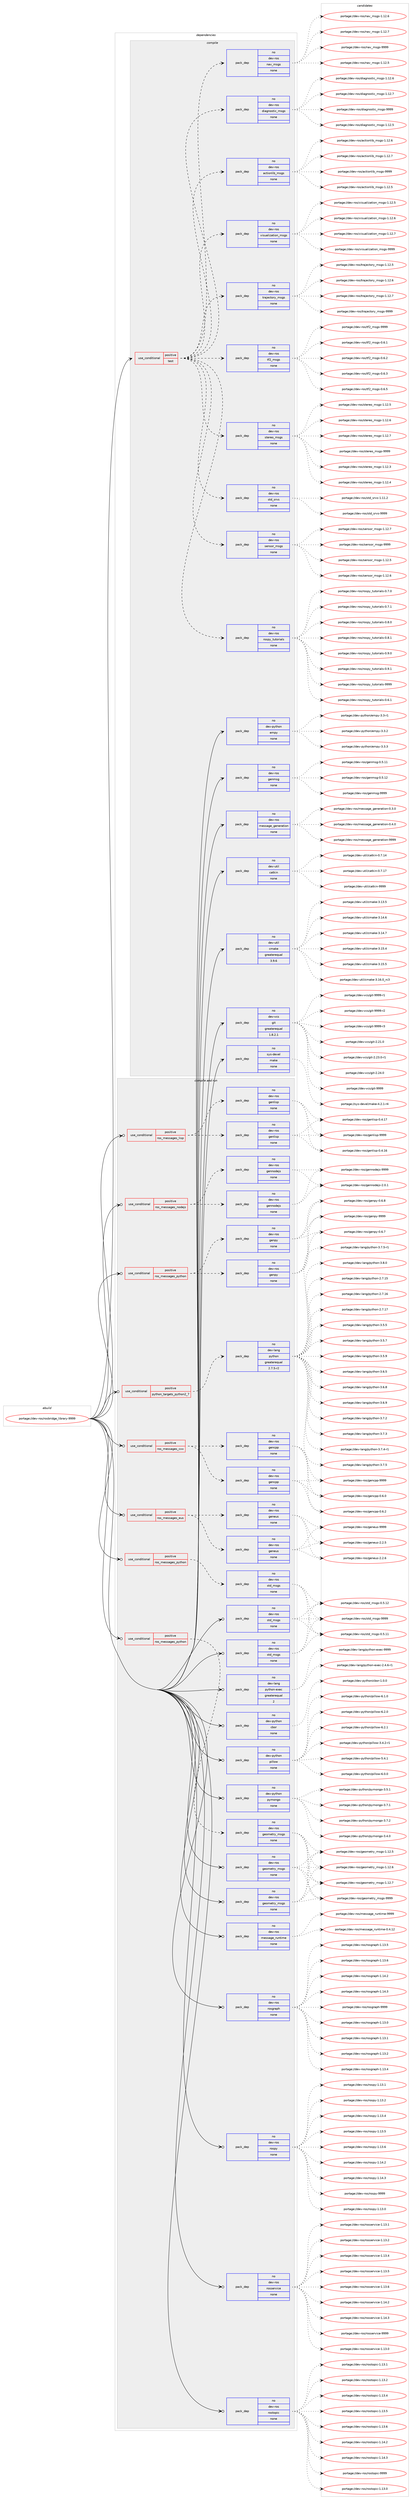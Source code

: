 digraph prolog {

# *************
# Graph options
# *************

newrank=true;
concentrate=true;
compound=true;
graph [rankdir=LR,fontname=Helvetica,fontsize=10,ranksep=1.5];#, ranksep=2.5, nodesep=0.2];
edge  [arrowhead=vee];
node  [fontname=Helvetica,fontsize=10];

# **********
# The ebuild
# **********

subgraph cluster_leftcol {
color=gray;
rank=same;
label=<<i>ebuild</i>>;
id [label="portage://dev-ros/rosbridge_library-9999", color=red, width=4, href="../dev-ros/rosbridge_library-9999.svg"];
}

# ****************
# The dependencies
# ****************

subgraph cluster_midcol {
color=gray;
label=<<i>dependencies</i>>;
subgraph cluster_compile {
fillcolor="#eeeeee";
style=filled;
label=<<i>compile</i>>;
subgraph cond43824 {
dependency195531 [label=<<TABLE BORDER="0" CELLBORDER="1" CELLSPACING="0" CELLPADDING="4"><TR><TD ROWSPAN="3" CELLPADDING="10">use_conditional</TD></TR><TR><TD>positive</TD></TR><TR><TD>test</TD></TR></TABLE>>, shape=none, color=red];
subgraph pack148277 {
dependency195532 [label=<<TABLE BORDER="0" CELLBORDER="1" CELLSPACING="0" CELLPADDING="4" WIDTH="220"><TR><TD ROWSPAN="6" CELLPADDING="30">pack_dep</TD></TR><TR><TD WIDTH="110">no</TD></TR><TR><TD>dev-ros</TD></TR><TR><TD>actionlib_msgs</TD></TR><TR><TD>none</TD></TR><TR><TD></TD></TR></TABLE>>, shape=none, color=blue];
}
dependency195531:e -> dependency195532:w [weight=20,style="dashed",arrowhead="vee"];
subgraph pack148278 {
dependency195533 [label=<<TABLE BORDER="0" CELLBORDER="1" CELLSPACING="0" CELLPADDING="4" WIDTH="220"><TR><TD ROWSPAN="6" CELLPADDING="30">pack_dep</TD></TR><TR><TD WIDTH="110">no</TD></TR><TR><TD>dev-ros</TD></TR><TR><TD>diagnostic_msgs</TD></TR><TR><TD>none</TD></TR><TR><TD></TD></TR></TABLE>>, shape=none, color=blue];
}
dependency195531:e -> dependency195533:w [weight=20,style="dashed",arrowhead="vee"];
subgraph pack148279 {
dependency195534 [label=<<TABLE BORDER="0" CELLBORDER="1" CELLSPACING="0" CELLPADDING="4" WIDTH="220"><TR><TD ROWSPAN="6" CELLPADDING="30">pack_dep</TD></TR><TR><TD WIDTH="110">no</TD></TR><TR><TD>dev-ros</TD></TR><TR><TD>nav_msgs</TD></TR><TR><TD>none</TD></TR><TR><TD></TD></TR></TABLE>>, shape=none, color=blue];
}
dependency195531:e -> dependency195534:w [weight=20,style="dashed",arrowhead="vee"];
subgraph pack148280 {
dependency195535 [label=<<TABLE BORDER="0" CELLBORDER="1" CELLSPACING="0" CELLPADDING="4" WIDTH="220"><TR><TD ROWSPAN="6" CELLPADDING="30">pack_dep</TD></TR><TR><TD WIDTH="110">no</TD></TR><TR><TD>dev-ros</TD></TR><TR><TD>rospy_tutorials</TD></TR><TR><TD>none</TD></TR><TR><TD></TD></TR></TABLE>>, shape=none, color=blue];
}
dependency195531:e -> dependency195535:w [weight=20,style="dashed",arrowhead="vee"];
subgraph pack148281 {
dependency195536 [label=<<TABLE BORDER="0" CELLBORDER="1" CELLSPACING="0" CELLPADDING="4" WIDTH="220"><TR><TD ROWSPAN="6" CELLPADDING="30">pack_dep</TD></TR><TR><TD WIDTH="110">no</TD></TR><TR><TD>dev-ros</TD></TR><TR><TD>sensor_msgs</TD></TR><TR><TD>none</TD></TR><TR><TD></TD></TR></TABLE>>, shape=none, color=blue];
}
dependency195531:e -> dependency195536:w [weight=20,style="dashed",arrowhead="vee"];
subgraph pack148282 {
dependency195537 [label=<<TABLE BORDER="0" CELLBORDER="1" CELLSPACING="0" CELLPADDING="4" WIDTH="220"><TR><TD ROWSPAN="6" CELLPADDING="30">pack_dep</TD></TR><TR><TD WIDTH="110">no</TD></TR><TR><TD>dev-ros</TD></TR><TR><TD>std_srvs</TD></TR><TR><TD>none</TD></TR><TR><TD></TD></TR></TABLE>>, shape=none, color=blue];
}
dependency195531:e -> dependency195537:w [weight=20,style="dashed",arrowhead="vee"];
subgraph pack148283 {
dependency195538 [label=<<TABLE BORDER="0" CELLBORDER="1" CELLSPACING="0" CELLPADDING="4" WIDTH="220"><TR><TD ROWSPAN="6" CELLPADDING="30">pack_dep</TD></TR><TR><TD WIDTH="110">no</TD></TR><TR><TD>dev-ros</TD></TR><TR><TD>stereo_msgs</TD></TR><TR><TD>none</TD></TR><TR><TD></TD></TR></TABLE>>, shape=none, color=blue];
}
dependency195531:e -> dependency195538:w [weight=20,style="dashed",arrowhead="vee"];
subgraph pack148284 {
dependency195539 [label=<<TABLE BORDER="0" CELLBORDER="1" CELLSPACING="0" CELLPADDING="4" WIDTH="220"><TR><TD ROWSPAN="6" CELLPADDING="30">pack_dep</TD></TR><TR><TD WIDTH="110">no</TD></TR><TR><TD>dev-ros</TD></TR><TR><TD>tf2_msgs</TD></TR><TR><TD>none</TD></TR><TR><TD></TD></TR></TABLE>>, shape=none, color=blue];
}
dependency195531:e -> dependency195539:w [weight=20,style="dashed",arrowhead="vee"];
subgraph pack148285 {
dependency195540 [label=<<TABLE BORDER="0" CELLBORDER="1" CELLSPACING="0" CELLPADDING="4" WIDTH="220"><TR><TD ROWSPAN="6" CELLPADDING="30">pack_dep</TD></TR><TR><TD WIDTH="110">no</TD></TR><TR><TD>dev-ros</TD></TR><TR><TD>trajectory_msgs</TD></TR><TR><TD>none</TD></TR><TR><TD></TD></TR></TABLE>>, shape=none, color=blue];
}
dependency195531:e -> dependency195540:w [weight=20,style="dashed",arrowhead="vee"];
subgraph pack148286 {
dependency195541 [label=<<TABLE BORDER="0" CELLBORDER="1" CELLSPACING="0" CELLPADDING="4" WIDTH="220"><TR><TD ROWSPAN="6" CELLPADDING="30">pack_dep</TD></TR><TR><TD WIDTH="110">no</TD></TR><TR><TD>dev-ros</TD></TR><TR><TD>visualization_msgs</TD></TR><TR><TD>none</TD></TR><TR><TD></TD></TR></TABLE>>, shape=none, color=blue];
}
dependency195531:e -> dependency195541:w [weight=20,style="dashed",arrowhead="vee"];
}
id:e -> dependency195531:w [weight=20,style="solid",arrowhead="vee"];
subgraph pack148287 {
dependency195542 [label=<<TABLE BORDER="0" CELLBORDER="1" CELLSPACING="0" CELLPADDING="4" WIDTH="220"><TR><TD ROWSPAN="6" CELLPADDING="30">pack_dep</TD></TR><TR><TD WIDTH="110">no</TD></TR><TR><TD>dev-python</TD></TR><TR><TD>empy</TD></TR><TR><TD>none</TD></TR><TR><TD></TD></TR></TABLE>>, shape=none, color=blue];
}
id:e -> dependency195542:w [weight=20,style="solid",arrowhead="vee"];
subgraph pack148288 {
dependency195543 [label=<<TABLE BORDER="0" CELLBORDER="1" CELLSPACING="0" CELLPADDING="4" WIDTH="220"><TR><TD ROWSPAN="6" CELLPADDING="30">pack_dep</TD></TR><TR><TD WIDTH="110">no</TD></TR><TR><TD>dev-ros</TD></TR><TR><TD>genmsg</TD></TR><TR><TD>none</TD></TR><TR><TD></TD></TR></TABLE>>, shape=none, color=blue];
}
id:e -> dependency195543:w [weight=20,style="solid",arrowhead="vee"];
subgraph pack148289 {
dependency195544 [label=<<TABLE BORDER="0" CELLBORDER="1" CELLSPACING="0" CELLPADDING="4" WIDTH="220"><TR><TD ROWSPAN="6" CELLPADDING="30">pack_dep</TD></TR><TR><TD WIDTH="110">no</TD></TR><TR><TD>dev-ros</TD></TR><TR><TD>message_generation</TD></TR><TR><TD>none</TD></TR><TR><TD></TD></TR></TABLE>>, shape=none, color=blue];
}
id:e -> dependency195544:w [weight=20,style="solid",arrowhead="vee"];
subgraph pack148290 {
dependency195545 [label=<<TABLE BORDER="0" CELLBORDER="1" CELLSPACING="0" CELLPADDING="4" WIDTH="220"><TR><TD ROWSPAN="6" CELLPADDING="30">pack_dep</TD></TR><TR><TD WIDTH="110">no</TD></TR><TR><TD>dev-util</TD></TR><TR><TD>catkin</TD></TR><TR><TD>none</TD></TR><TR><TD></TD></TR></TABLE>>, shape=none, color=blue];
}
id:e -> dependency195545:w [weight=20,style="solid",arrowhead="vee"];
subgraph pack148291 {
dependency195546 [label=<<TABLE BORDER="0" CELLBORDER="1" CELLSPACING="0" CELLPADDING="4" WIDTH="220"><TR><TD ROWSPAN="6" CELLPADDING="30">pack_dep</TD></TR><TR><TD WIDTH="110">no</TD></TR><TR><TD>dev-util</TD></TR><TR><TD>cmake</TD></TR><TR><TD>greaterequal</TD></TR><TR><TD>3.9.6</TD></TR></TABLE>>, shape=none, color=blue];
}
id:e -> dependency195546:w [weight=20,style="solid",arrowhead="vee"];
subgraph pack148292 {
dependency195547 [label=<<TABLE BORDER="0" CELLBORDER="1" CELLSPACING="0" CELLPADDING="4" WIDTH="220"><TR><TD ROWSPAN="6" CELLPADDING="30">pack_dep</TD></TR><TR><TD WIDTH="110">no</TD></TR><TR><TD>dev-vcs</TD></TR><TR><TD>git</TD></TR><TR><TD>greaterequal</TD></TR><TR><TD>1.8.2.1</TD></TR></TABLE>>, shape=none, color=blue];
}
id:e -> dependency195547:w [weight=20,style="solid",arrowhead="vee"];
subgraph pack148293 {
dependency195548 [label=<<TABLE BORDER="0" CELLBORDER="1" CELLSPACING="0" CELLPADDING="4" WIDTH="220"><TR><TD ROWSPAN="6" CELLPADDING="30">pack_dep</TD></TR><TR><TD WIDTH="110">no</TD></TR><TR><TD>sys-devel</TD></TR><TR><TD>make</TD></TR><TR><TD>none</TD></TR><TR><TD></TD></TR></TABLE>>, shape=none, color=blue];
}
id:e -> dependency195548:w [weight=20,style="solid",arrowhead="vee"];
}
subgraph cluster_compileandrun {
fillcolor="#eeeeee";
style=filled;
label=<<i>compile and run</i>>;
subgraph cond43825 {
dependency195549 [label=<<TABLE BORDER="0" CELLBORDER="1" CELLSPACING="0" CELLPADDING="4"><TR><TD ROWSPAN="3" CELLPADDING="10">use_conditional</TD></TR><TR><TD>positive</TD></TR><TR><TD>python_targets_python2_7</TD></TR></TABLE>>, shape=none, color=red];
subgraph pack148294 {
dependency195550 [label=<<TABLE BORDER="0" CELLBORDER="1" CELLSPACING="0" CELLPADDING="4" WIDTH="220"><TR><TD ROWSPAN="6" CELLPADDING="30">pack_dep</TD></TR><TR><TD WIDTH="110">no</TD></TR><TR><TD>dev-lang</TD></TR><TR><TD>python</TD></TR><TR><TD>greaterequal</TD></TR><TR><TD>2.7.5-r2</TD></TR></TABLE>>, shape=none, color=blue];
}
dependency195549:e -> dependency195550:w [weight=20,style="dashed",arrowhead="vee"];
}
id:e -> dependency195549:w [weight=20,style="solid",arrowhead="odotvee"];
subgraph cond43826 {
dependency195551 [label=<<TABLE BORDER="0" CELLBORDER="1" CELLSPACING="0" CELLPADDING="4"><TR><TD ROWSPAN="3" CELLPADDING="10">use_conditional</TD></TR><TR><TD>positive</TD></TR><TR><TD>ros_messages_cxx</TD></TR></TABLE>>, shape=none, color=red];
subgraph pack148295 {
dependency195552 [label=<<TABLE BORDER="0" CELLBORDER="1" CELLSPACING="0" CELLPADDING="4" WIDTH="220"><TR><TD ROWSPAN="6" CELLPADDING="30">pack_dep</TD></TR><TR><TD WIDTH="110">no</TD></TR><TR><TD>dev-ros</TD></TR><TR><TD>gencpp</TD></TR><TR><TD>none</TD></TR><TR><TD></TD></TR></TABLE>>, shape=none, color=blue];
}
dependency195551:e -> dependency195552:w [weight=20,style="dashed",arrowhead="vee"];
subgraph pack148296 {
dependency195553 [label=<<TABLE BORDER="0" CELLBORDER="1" CELLSPACING="0" CELLPADDING="4" WIDTH="220"><TR><TD ROWSPAN="6" CELLPADDING="30">pack_dep</TD></TR><TR><TD WIDTH="110">no</TD></TR><TR><TD>dev-ros</TD></TR><TR><TD>gencpp</TD></TR><TR><TD>none</TD></TR><TR><TD></TD></TR></TABLE>>, shape=none, color=blue];
}
dependency195551:e -> dependency195553:w [weight=20,style="dashed",arrowhead="vee"];
}
id:e -> dependency195551:w [weight=20,style="solid",arrowhead="odotvee"];
subgraph cond43827 {
dependency195554 [label=<<TABLE BORDER="0" CELLBORDER="1" CELLSPACING="0" CELLPADDING="4"><TR><TD ROWSPAN="3" CELLPADDING="10">use_conditional</TD></TR><TR><TD>positive</TD></TR><TR><TD>ros_messages_eus</TD></TR></TABLE>>, shape=none, color=red];
subgraph pack148297 {
dependency195555 [label=<<TABLE BORDER="0" CELLBORDER="1" CELLSPACING="0" CELLPADDING="4" WIDTH="220"><TR><TD ROWSPAN="6" CELLPADDING="30">pack_dep</TD></TR><TR><TD WIDTH="110">no</TD></TR><TR><TD>dev-ros</TD></TR><TR><TD>geneus</TD></TR><TR><TD>none</TD></TR><TR><TD></TD></TR></TABLE>>, shape=none, color=blue];
}
dependency195554:e -> dependency195555:w [weight=20,style="dashed",arrowhead="vee"];
subgraph pack148298 {
dependency195556 [label=<<TABLE BORDER="0" CELLBORDER="1" CELLSPACING="0" CELLPADDING="4" WIDTH="220"><TR><TD ROWSPAN="6" CELLPADDING="30">pack_dep</TD></TR><TR><TD WIDTH="110">no</TD></TR><TR><TD>dev-ros</TD></TR><TR><TD>geneus</TD></TR><TR><TD>none</TD></TR><TR><TD></TD></TR></TABLE>>, shape=none, color=blue];
}
dependency195554:e -> dependency195556:w [weight=20,style="dashed",arrowhead="vee"];
}
id:e -> dependency195554:w [weight=20,style="solid",arrowhead="odotvee"];
subgraph cond43828 {
dependency195557 [label=<<TABLE BORDER="0" CELLBORDER="1" CELLSPACING="0" CELLPADDING="4"><TR><TD ROWSPAN="3" CELLPADDING="10">use_conditional</TD></TR><TR><TD>positive</TD></TR><TR><TD>ros_messages_lisp</TD></TR></TABLE>>, shape=none, color=red];
subgraph pack148299 {
dependency195558 [label=<<TABLE BORDER="0" CELLBORDER="1" CELLSPACING="0" CELLPADDING="4" WIDTH="220"><TR><TD ROWSPAN="6" CELLPADDING="30">pack_dep</TD></TR><TR><TD WIDTH="110">no</TD></TR><TR><TD>dev-ros</TD></TR><TR><TD>genlisp</TD></TR><TR><TD>none</TD></TR><TR><TD></TD></TR></TABLE>>, shape=none, color=blue];
}
dependency195557:e -> dependency195558:w [weight=20,style="dashed",arrowhead="vee"];
subgraph pack148300 {
dependency195559 [label=<<TABLE BORDER="0" CELLBORDER="1" CELLSPACING="0" CELLPADDING="4" WIDTH="220"><TR><TD ROWSPAN="6" CELLPADDING="30">pack_dep</TD></TR><TR><TD WIDTH="110">no</TD></TR><TR><TD>dev-ros</TD></TR><TR><TD>genlisp</TD></TR><TR><TD>none</TD></TR><TR><TD></TD></TR></TABLE>>, shape=none, color=blue];
}
dependency195557:e -> dependency195559:w [weight=20,style="dashed",arrowhead="vee"];
}
id:e -> dependency195557:w [weight=20,style="solid",arrowhead="odotvee"];
subgraph cond43829 {
dependency195560 [label=<<TABLE BORDER="0" CELLBORDER="1" CELLSPACING="0" CELLPADDING="4"><TR><TD ROWSPAN="3" CELLPADDING="10">use_conditional</TD></TR><TR><TD>positive</TD></TR><TR><TD>ros_messages_nodejs</TD></TR></TABLE>>, shape=none, color=red];
subgraph pack148301 {
dependency195561 [label=<<TABLE BORDER="0" CELLBORDER="1" CELLSPACING="0" CELLPADDING="4" WIDTH="220"><TR><TD ROWSPAN="6" CELLPADDING="30">pack_dep</TD></TR><TR><TD WIDTH="110">no</TD></TR><TR><TD>dev-ros</TD></TR><TR><TD>gennodejs</TD></TR><TR><TD>none</TD></TR><TR><TD></TD></TR></TABLE>>, shape=none, color=blue];
}
dependency195560:e -> dependency195561:w [weight=20,style="dashed",arrowhead="vee"];
subgraph pack148302 {
dependency195562 [label=<<TABLE BORDER="0" CELLBORDER="1" CELLSPACING="0" CELLPADDING="4" WIDTH="220"><TR><TD ROWSPAN="6" CELLPADDING="30">pack_dep</TD></TR><TR><TD WIDTH="110">no</TD></TR><TR><TD>dev-ros</TD></TR><TR><TD>gennodejs</TD></TR><TR><TD>none</TD></TR><TR><TD></TD></TR></TABLE>>, shape=none, color=blue];
}
dependency195560:e -> dependency195562:w [weight=20,style="dashed",arrowhead="vee"];
}
id:e -> dependency195560:w [weight=20,style="solid",arrowhead="odotvee"];
subgraph cond43830 {
dependency195563 [label=<<TABLE BORDER="0" CELLBORDER="1" CELLSPACING="0" CELLPADDING="4"><TR><TD ROWSPAN="3" CELLPADDING="10">use_conditional</TD></TR><TR><TD>positive</TD></TR><TR><TD>ros_messages_python</TD></TR></TABLE>>, shape=none, color=red];
subgraph pack148303 {
dependency195564 [label=<<TABLE BORDER="0" CELLBORDER="1" CELLSPACING="0" CELLPADDING="4" WIDTH="220"><TR><TD ROWSPAN="6" CELLPADDING="30">pack_dep</TD></TR><TR><TD WIDTH="110">no</TD></TR><TR><TD>dev-ros</TD></TR><TR><TD>genpy</TD></TR><TR><TD>none</TD></TR><TR><TD></TD></TR></TABLE>>, shape=none, color=blue];
}
dependency195563:e -> dependency195564:w [weight=20,style="dashed",arrowhead="vee"];
subgraph pack148304 {
dependency195565 [label=<<TABLE BORDER="0" CELLBORDER="1" CELLSPACING="0" CELLPADDING="4" WIDTH="220"><TR><TD ROWSPAN="6" CELLPADDING="30">pack_dep</TD></TR><TR><TD WIDTH="110">no</TD></TR><TR><TD>dev-ros</TD></TR><TR><TD>genpy</TD></TR><TR><TD>none</TD></TR><TR><TD></TD></TR></TABLE>>, shape=none, color=blue];
}
dependency195563:e -> dependency195565:w [weight=20,style="dashed",arrowhead="vee"];
}
id:e -> dependency195563:w [weight=20,style="solid",arrowhead="odotvee"];
subgraph cond43831 {
dependency195566 [label=<<TABLE BORDER="0" CELLBORDER="1" CELLSPACING="0" CELLPADDING="4"><TR><TD ROWSPAN="3" CELLPADDING="10">use_conditional</TD></TR><TR><TD>positive</TD></TR><TR><TD>ros_messages_python</TD></TR></TABLE>>, shape=none, color=red];
subgraph pack148305 {
dependency195567 [label=<<TABLE BORDER="0" CELLBORDER="1" CELLSPACING="0" CELLPADDING="4" WIDTH="220"><TR><TD ROWSPAN="6" CELLPADDING="30">pack_dep</TD></TR><TR><TD WIDTH="110">no</TD></TR><TR><TD>dev-ros</TD></TR><TR><TD>geometry_msgs</TD></TR><TR><TD>none</TD></TR><TR><TD></TD></TR></TABLE>>, shape=none, color=blue];
}
dependency195566:e -> dependency195567:w [weight=20,style="dashed",arrowhead="vee"];
}
id:e -> dependency195566:w [weight=20,style="solid",arrowhead="odotvee"];
subgraph cond43832 {
dependency195568 [label=<<TABLE BORDER="0" CELLBORDER="1" CELLSPACING="0" CELLPADDING="4"><TR><TD ROWSPAN="3" CELLPADDING="10">use_conditional</TD></TR><TR><TD>positive</TD></TR><TR><TD>ros_messages_python</TD></TR></TABLE>>, shape=none, color=red];
subgraph pack148306 {
dependency195569 [label=<<TABLE BORDER="0" CELLBORDER="1" CELLSPACING="0" CELLPADDING="4" WIDTH="220"><TR><TD ROWSPAN="6" CELLPADDING="30">pack_dep</TD></TR><TR><TD WIDTH="110">no</TD></TR><TR><TD>dev-ros</TD></TR><TR><TD>std_msgs</TD></TR><TR><TD>none</TD></TR><TR><TD></TD></TR></TABLE>>, shape=none, color=blue];
}
dependency195568:e -> dependency195569:w [weight=20,style="dashed",arrowhead="vee"];
}
id:e -> dependency195568:w [weight=20,style="solid",arrowhead="odotvee"];
subgraph pack148307 {
dependency195570 [label=<<TABLE BORDER="0" CELLBORDER="1" CELLSPACING="0" CELLPADDING="4" WIDTH="220"><TR><TD ROWSPAN="6" CELLPADDING="30">pack_dep</TD></TR><TR><TD WIDTH="110">no</TD></TR><TR><TD>dev-lang</TD></TR><TR><TD>python-exec</TD></TR><TR><TD>greaterequal</TD></TR><TR><TD>2</TD></TR></TABLE>>, shape=none, color=blue];
}
id:e -> dependency195570:w [weight=20,style="solid",arrowhead="odotvee"];
subgraph pack148308 {
dependency195571 [label=<<TABLE BORDER="0" CELLBORDER="1" CELLSPACING="0" CELLPADDING="4" WIDTH="220"><TR><TD ROWSPAN="6" CELLPADDING="30">pack_dep</TD></TR><TR><TD WIDTH="110">no</TD></TR><TR><TD>dev-python</TD></TR><TR><TD>cbor</TD></TR><TR><TD>none</TD></TR><TR><TD></TD></TR></TABLE>>, shape=none, color=blue];
}
id:e -> dependency195571:w [weight=20,style="solid",arrowhead="odotvee"];
subgraph pack148309 {
dependency195572 [label=<<TABLE BORDER="0" CELLBORDER="1" CELLSPACING="0" CELLPADDING="4" WIDTH="220"><TR><TD ROWSPAN="6" CELLPADDING="30">pack_dep</TD></TR><TR><TD WIDTH="110">no</TD></TR><TR><TD>dev-python</TD></TR><TR><TD>pillow</TD></TR><TR><TD>none</TD></TR><TR><TD></TD></TR></TABLE>>, shape=none, color=blue];
}
id:e -> dependency195572:w [weight=20,style="solid",arrowhead="odotvee"];
subgraph pack148310 {
dependency195573 [label=<<TABLE BORDER="0" CELLBORDER="1" CELLSPACING="0" CELLPADDING="4" WIDTH="220"><TR><TD ROWSPAN="6" CELLPADDING="30">pack_dep</TD></TR><TR><TD WIDTH="110">no</TD></TR><TR><TD>dev-python</TD></TR><TR><TD>pymongo</TD></TR><TR><TD>none</TD></TR><TR><TD></TD></TR></TABLE>>, shape=none, color=blue];
}
id:e -> dependency195573:w [weight=20,style="solid",arrowhead="odotvee"];
subgraph pack148311 {
dependency195574 [label=<<TABLE BORDER="0" CELLBORDER="1" CELLSPACING="0" CELLPADDING="4" WIDTH="220"><TR><TD ROWSPAN="6" CELLPADDING="30">pack_dep</TD></TR><TR><TD WIDTH="110">no</TD></TR><TR><TD>dev-ros</TD></TR><TR><TD>geometry_msgs</TD></TR><TR><TD>none</TD></TR><TR><TD></TD></TR></TABLE>>, shape=none, color=blue];
}
id:e -> dependency195574:w [weight=20,style="solid",arrowhead="odotvee"];
subgraph pack148312 {
dependency195575 [label=<<TABLE BORDER="0" CELLBORDER="1" CELLSPACING="0" CELLPADDING="4" WIDTH="220"><TR><TD ROWSPAN="6" CELLPADDING="30">pack_dep</TD></TR><TR><TD WIDTH="110">no</TD></TR><TR><TD>dev-ros</TD></TR><TR><TD>geometry_msgs</TD></TR><TR><TD>none</TD></TR><TR><TD></TD></TR></TABLE>>, shape=none, color=blue];
}
id:e -> dependency195575:w [weight=20,style="solid",arrowhead="odotvee"];
subgraph pack148313 {
dependency195576 [label=<<TABLE BORDER="0" CELLBORDER="1" CELLSPACING="0" CELLPADDING="4" WIDTH="220"><TR><TD ROWSPAN="6" CELLPADDING="30">pack_dep</TD></TR><TR><TD WIDTH="110">no</TD></TR><TR><TD>dev-ros</TD></TR><TR><TD>message_runtime</TD></TR><TR><TD>none</TD></TR><TR><TD></TD></TR></TABLE>>, shape=none, color=blue];
}
id:e -> dependency195576:w [weight=20,style="solid",arrowhead="odotvee"];
subgraph pack148314 {
dependency195577 [label=<<TABLE BORDER="0" CELLBORDER="1" CELLSPACING="0" CELLPADDING="4" WIDTH="220"><TR><TD ROWSPAN="6" CELLPADDING="30">pack_dep</TD></TR><TR><TD WIDTH="110">no</TD></TR><TR><TD>dev-ros</TD></TR><TR><TD>rosgraph</TD></TR><TR><TD>none</TD></TR><TR><TD></TD></TR></TABLE>>, shape=none, color=blue];
}
id:e -> dependency195577:w [weight=20,style="solid",arrowhead="odotvee"];
subgraph pack148315 {
dependency195578 [label=<<TABLE BORDER="0" CELLBORDER="1" CELLSPACING="0" CELLPADDING="4" WIDTH="220"><TR><TD ROWSPAN="6" CELLPADDING="30">pack_dep</TD></TR><TR><TD WIDTH="110">no</TD></TR><TR><TD>dev-ros</TD></TR><TR><TD>rospy</TD></TR><TR><TD>none</TD></TR><TR><TD></TD></TR></TABLE>>, shape=none, color=blue];
}
id:e -> dependency195578:w [weight=20,style="solid",arrowhead="odotvee"];
subgraph pack148316 {
dependency195579 [label=<<TABLE BORDER="0" CELLBORDER="1" CELLSPACING="0" CELLPADDING="4" WIDTH="220"><TR><TD ROWSPAN="6" CELLPADDING="30">pack_dep</TD></TR><TR><TD WIDTH="110">no</TD></TR><TR><TD>dev-ros</TD></TR><TR><TD>rosservice</TD></TR><TR><TD>none</TD></TR><TR><TD></TD></TR></TABLE>>, shape=none, color=blue];
}
id:e -> dependency195579:w [weight=20,style="solid",arrowhead="odotvee"];
subgraph pack148317 {
dependency195580 [label=<<TABLE BORDER="0" CELLBORDER="1" CELLSPACING="0" CELLPADDING="4" WIDTH="220"><TR><TD ROWSPAN="6" CELLPADDING="30">pack_dep</TD></TR><TR><TD WIDTH="110">no</TD></TR><TR><TD>dev-ros</TD></TR><TR><TD>rostopic</TD></TR><TR><TD>none</TD></TR><TR><TD></TD></TR></TABLE>>, shape=none, color=blue];
}
id:e -> dependency195580:w [weight=20,style="solid",arrowhead="odotvee"];
subgraph pack148318 {
dependency195581 [label=<<TABLE BORDER="0" CELLBORDER="1" CELLSPACING="0" CELLPADDING="4" WIDTH="220"><TR><TD ROWSPAN="6" CELLPADDING="30">pack_dep</TD></TR><TR><TD WIDTH="110">no</TD></TR><TR><TD>dev-ros</TD></TR><TR><TD>std_msgs</TD></TR><TR><TD>none</TD></TR><TR><TD></TD></TR></TABLE>>, shape=none, color=blue];
}
id:e -> dependency195581:w [weight=20,style="solid",arrowhead="odotvee"];
subgraph pack148319 {
dependency195582 [label=<<TABLE BORDER="0" CELLBORDER="1" CELLSPACING="0" CELLPADDING="4" WIDTH="220"><TR><TD ROWSPAN="6" CELLPADDING="30">pack_dep</TD></TR><TR><TD WIDTH="110">no</TD></TR><TR><TD>dev-ros</TD></TR><TR><TD>std_msgs</TD></TR><TR><TD>none</TD></TR><TR><TD></TD></TR></TABLE>>, shape=none, color=blue];
}
id:e -> dependency195582:w [weight=20,style="solid",arrowhead="odotvee"];
}
subgraph cluster_run {
fillcolor="#eeeeee";
style=filled;
label=<<i>run</i>>;
}
}

# **************
# The candidates
# **************

subgraph cluster_choices {
rank=same;
color=gray;
label=<<i>candidates</i>>;

subgraph choice148277 {
color=black;
nodesep=1;
choiceportage10010111845114111115479799116105111110108105989510911510311545494649504653 [label="portage://dev-ros/actionlib_msgs-1.12.5", color=red, width=4,href="../dev-ros/actionlib_msgs-1.12.5.svg"];
choiceportage10010111845114111115479799116105111110108105989510911510311545494649504654 [label="portage://dev-ros/actionlib_msgs-1.12.6", color=red, width=4,href="../dev-ros/actionlib_msgs-1.12.6.svg"];
choiceportage10010111845114111115479799116105111110108105989510911510311545494649504655 [label="portage://dev-ros/actionlib_msgs-1.12.7", color=red, width=4,href="../dev-ros/actionlib_msgs-1.12.7.svg"];
choiceportage1001011184511411111547979911610511111010810598951091151031154557575757 [label="portage://dev-ros/actionlib_msgs-9999", color=red, width=4,href="../dev-ros/actionlib_msgs-9999.svg"];
dependency195532:e -> choiceportage10010111845114111115479799116105111110108105989510911510311545494649504653:w [style=dotted,weight="100"];
dependency195532:e -> choiceportage10010111845114111115479799116105111110108105989510911510311545494649504654:w [style=dotted,weight="100"];
dependency195532:e -> choiceportage10010111845114111115479799116105111110108105989510911510311545494649504655:w [style=dotted,weight="100"];
dependency195532:e -> choiceportage1001011184511411111547979911610511111010810598951091151031154557575757:w [style=dotted,weight="100"];
}
subgraph choice148278 {
color=black;
nodesep=1;
choiceportage100101118451141111154710010597103110111115116105999510911510311545494649504653 [label="portage://dev-ros/diagnostic_msgs-1.12.5", color=red, width=4,href="../dev-ros/diagnostic_msgs-1.12.5.svg"];
choiceportage100101118451141111154710010597103110111115116105999510911510311545494649504654 [label="portage://dev-ros/diagnostic_msgs-1.12.6", color=red, width=4,href="../dev-ros/diagnostic_msgs-1.12.6.svg"];
choiceportage100101118451141111154710010597103110111115116105999510911510311545494649504655 [label="portage://dev-ros/diagnostic_msgs-1.12.7", color=red, width=4,href="../dev-ros/diagnostic_msgs-1.12.7.svg"];
choiceportage10010111845114111115471001059710311011111511610599951091151031154557575757 [label="portage://dev-ros/diagnostic_msgs-9999", color=red, width=4,href="../dev-ros/diagnostic_msgs-9999.svg"];
dependency195533:e -> choiceportage100101118451141111154710010597103110111115116105999510911510311545494649504653:w [style=dotted,weight="100"];
dependency195533:e -> choiceportage100101118451141111154710010597103110111115116105999510911510311545494649504654:w [style=dotted,weight="100"];
dependency195533:e -> choiceportage100101118451141111154710010597103110111115116105999510911510311545494649504655:w [style=dotted,weight="100"];
dependency195533:e -> choiceportage10010111845114111115471001059710311011111511610599951091151031154557575757:w [style=dotted,weight="100"];
}
subgraph choice148279 {
color=black;
nodesep=1;
choiceportage1001011184511411111547110971189510911510311545494649504653 [label="portage://dev-ros/nav_msgs-1.12.5", color=red, width=4,href="../dev-ros/nav_msgs-1.12.5.svg"];
choiceportage1001011184511411111547110971189510911510311545494649504654 [label="portage://dev-ros/nav_msgs-1.12.6", color=red, width=4,href="../dev-ros/nav_msgs-1.12.6.svg"];
choiceportage1001011184511411111547110971189510911510311545494649504655 [label="portage://dev-ros/nav_msgs-1.12.7", color=red, width=4,href="../dev-ros/nav_msgs-1.12.7.svg"];
choiceportage100101118451141111154711097118951091151031154557575757 [label="portage://dev-ros/nav_msgs-9999", color=red, width=4,href="../dev-ros/nav_msgs-9999.svg"];
dependency195534:e -> choiceportage1001011184511411111547110971189510911510311545494649504653:w [style=dotted,weight="100"];
dependency195534:e -> choiceportage1001011184511411111547110971189510911510311545494649504654:w [style=dotted,weight="100"];
dependency195534:e -> choiceportage1001011184511411111547110971189510911510311545494649504655:w [style=dotted,weight="100"];
dependency195534:e -> choiceportage100101118451141111154711097118951091151031154557575757:w [style=dotted,weight="100"];
}
subgraph choice148280 {
color=black;
nodesep=1;
choiceportage10010111845114111115471141111151121219511611711611111410597108115454846544649 [label="portage://dev-ros/rospy_tutorials-0.6.1", color=red, width=4,href="../dev-ros/rospy_tutorials-0.6.1.svg"];
choiceportage10010111845114111115471141111151121219511611711611111410597108115454846554648 [label="portage://dev-ros/rospy_tutorials-0.7.0", color=red, width=4,href="../dev-ros/rospy_tutorials-0.7.0.svg"];
choiceportage10010111845114111115471141111151121219511611711611111410597108115454846554649 [label="portage://dev-ros/rospy_tutorials-0.7.1", color=red, width=4,href="../dev-ros/rospy_tutorials-0.7.1.svg"];
choiceportage10010111845114111115471141111151121219511611711611111410597108115454846564648 [label="portage://dev-ros/rospy_tutorials-0.8.0", color=red, width=4,href="../dev-ros/rospy_tutorials-0.8.0.svg"];
choiceportage10010111845114111115471141111151121219511611711611111410597108115454846564649 [label="portage://dev-ros/rospy_tutorials-0.8.1", color=red, width=4,href="../dev-ros/rospy_tutorials-0.8.1.svg"];
choiceportage10010111845114111115471141111151121219511611711611111410597108115454846574648 [label="portage://dev-ros/rospy_tutorials-0.9.0", color=red, width=4,href="../dev-ros/rospy_tutorials-0.9.0.svg"];
choiceportage10010111845114111115471141111151121219511611711611111410597108115454846574649 [label="portage://dev-ros/rospy_tutorials-0.9.1", color=red, width=4,href="../dev-ros/rospy_tutorials-0.9.1.svg"];
choiceportage100101118451141111154711411111511212195116117116111114105971081154557575757 [label="portage://dev-ros/rospy_tutorials-9999", color=red, width=4,href="../dev-ros/rospy_tutorials-9999.svg"];
dependency195535:e -> choiceportage10010111845114111115471141111151121219511611711611111410597108115454846544649:w [style=dotted,weight="100"];
dependency195535:e -> choiceportage10010111845114111115471141111151121219511611711611111410597108115454846554648:w [style=dotted,weight="100"];
dependency195535:e -> choiceportage10010111845114111115471141111151121219511611711611111410597108115454846554649:w [style=dotted,weight="100"];
dependency195535:e -> choiceportage10010111845114111115471141111151121219511611711611111410597108115454846564648:w [style=dotted,weight="100"];
dependency195535:e -> choiceportage10010111845114111115471141111151121219511611711611111410597108115454846564649:w [style=dotted,weight="100"];
dependency195535:e -> choiceportage10010111845114111115471141111151121219511611711611111410597108115454846574648:w [style=dotted,weight="100"];
dependency195535:e -> choiceportage10010111845114111115471141111151121219511611711611111410597108115454846574649:w [style=dotted,weight="100"];
dependency195535:e -> choiceportage100101118451141111154711411111511212195116117116111114105971081154557575757:w [style=dotted,weight="100"];
}
subgraph choice148281 {
color=black;
nodesep=1;
choiceportage10010111845114111115471151011101151111149510911510311545494649504653 [label="portage://dev-ros/sensor_msgs-1.12.5", color=red, width=4,href="../dev-ros/sensor_msgs-1.12.5.svg"];
choiceportage10010111845114111115471151011101151111149510911510311545494649504654 [label="portage://dev-ros/sensor_msgs-1.12.6", color=red, width=4,href="../dev-ros/sensor_msgs-1.12.6.svg"];
choiceportage10010111845114111115471151011101151111149510911510311545494649504655 [label="portage://dev-ros/sensor_msgs-1.12.7", color=red, width=4,href="../dev-ros/sensor_msgs-1.12.7.svg"];
choiceportage1001011184511411111547115101110115111114951091151031154557575757 [label="portage://dev-ros/sensor_msgs-9999", color=red, width=4,href="../dev-ros/sensor_msgs-9999.svg"];
dependency195536:e -> choiceportage10010111845114111115471151011101151111149510911510311545494649504653:w [style=dotted,weight="100"];
dependency195536:e -> choiceportage10010111845114111115471151011101151111149510911510311545494649504654:w [style=dotted,weight="100"];
dependency195536:e -> choiceportage10010111845114111115471151011101151111149510911510311545494649504655:w [style=dotted,weight="100"];
dependency195536:e -> choiceportage1001011184511411111547115101110115111114951091151031154557575757:w [style=dotted,weight="100"];
}
subgraph choice148282 {
color=black;
nodesep=1;
choiceportage10010111845114111115471151161009511511411811545494649494650 [label="portage://dev-ros/std_srvs-1.11.2", color=red, width=4,href="../dev-ros/std_srvs-1.11.2.svg"];
choiceportage1001011184511411111547115116100951151141181154557575757 [label="portage://dev-ros/std_srvs-9999", color=red, width=4,href="../dev-ros/std_srvs-9999.svg"];
dependency195537:e -> choiceportage10010111845114111115471151161009511511411811545494649494650:w [style=dotted,weight="100"];
dependency195537:e -> choiceportage1001011184511411111547115116100951151141181154557575757:w [style=dotted,weight="100"];
}
subgraph choice148283 {
color=black;
nodesep=1;
choiceportage10010111845114111115471151161011141011119510911510311545494649504651 [label="portage://dev-ros/stereo_msgs-1.12.3", color=red, width=4,href="../dev-ros/stereo_msgs-1.12.3.svg"];
choiceportage10010111845114111115471151161011141011119510911510311545494649504652 [label="portage://dev-ros/stereo_msgs-1.12.4", color=red, width=4,href="../dev-ros/stereo_msgs-1.12.4.svg"];
choiceportage10010111845114111115471151161011141011119510911510311545494649504653 [label="portage://dev-ros/stereo_msgs-1.12.5", color=red, width=4,href="../dev-ros/stereo_msgs-1.12.5.svg"];
choiceportage10010111845114111115471151161011141011119510911510311545494649504654 [label="portage://dev-ros/stereo_msgs-1.12.6", color=red, width=4,href="../dev-ros/stereo_msgs-1.12.6.svg"];
choiceportage10010111845114111115471151161011141011119510911510311545494649504655 [label="portage://dev-ros/stereo_msgs-1.12.7", color=red, width=4,href="../dev-ros/stereo_msgs-1.12.7.svg"];
choiceportage1001011184511411111547115116101114101111951091151031154557575757 [label="portage://dev-ros/stereo_msgs-9999", color=red, width=4,href="../dev-ros/stereo_msgs-9999.svg"];
dependency195538:e -> choiceportage10010111845114111115471151161011141011119510911510311545494649504651:w [style=dotted,weight="100"];
dependency195538:e -> choiceportage10010111845114111115471151161011141011119510911510311545494649504652:w [style=dotted,weight="100"];
dependency195538:e -> choiceportage10010111845114111115471151161011141011119510911510311545494649504653:w [style=dotted,weight="100"];
dependency195538:e -> choiceportage10010111845114111115471151161011141011119510911510311545494649504654:w [style=dotted,weight="100"];
dependency195538:e -> choiceportage10010111845114111115471151161011141011119510911510311545494649504655:w [style=dotted,weight="100"];
dependency195538:e -> choiceportage1001011184511411111547115116101114101111951091151031154557575757:w [style=dotted,weight="100"];
}
subgraph choice148284 {
color=black;
nodesep=1;
choiceportage10010111845114111115471161025095109115103115454846544649 [label="portage://dev-ros/tf2_msgs-0.6.1", color=red, width=4,href="../dev-ros/tf2_msgs-0.6.1.svg"];
choiceportage10010111845114111115471161025095109115103115454846544650 [label="portage://dev-ros/tf2_msgs-0.6.2", color=red, width=4,href="../dev-ros/tf2_msgs-0.6.2.svg"];
choiceportage10010111845114111115471161025095109115103115454846544651 [label="portage://dev-ros/tf2_msgs-0.6.3", color=red, width=4,href="../dev-ros/tf2_msgs-0.6.3.svg"];
choiceportage10010111845114111115471161025095109115103115454846544653 [label="portage://dev-ros/tf2_msgs-0.6.5", color=red, width=4,href="../dev-ros/tf2_msgs-0.6.5.svg"];
choiceportage100101118451141111154711610250951091151031154557575757 [label="portage://dev-ros/tf2_msgs-9999", color=red, width=4,href="../dev-ros/tf2_msgs-9999.svg"];
dependency195539:e -> choiceportage10010111845114111115471161025095109115103115454846544649:w [style=dotted,weight="100"];
dependency195539:e -> choiceportage10010111845114111115471161025095109115103115454846544650:w [style=dotted,weight="100"];
dependency195539:e -> choiceportage10010111845114111115471161025095109115103115454846544651:w [style=dotted,weight="100"];
dependency195539:e -> choiceportage10010111845114111115471161025095109115103115454846544653:w [style=dotted,weight="100"];
dependency195539:e -> choiceportage100101118451141111154711610250951091151031154557575757:w [style=dotted,weight="100"];
}
subgraph choice148285 {
color=black;
nodesep=1;
choiceportage100101118451141111154711611497106101991161111141219510911510311545494649504653 [label="portage://dev-ros/trajectory_msgs-1.12.5", color=red, width=4,href="../dev-ros/trajectory_msgs-1.12.5.svg"];
choiceportage100101118451141111154711611497106101991161111141219510911510311545494649504654 [label="portage://dev-ros/trajectory_msgs-1.12.6", color=red, width=4,href="../dev-ros/trajectory_msgs-1.12.6.svg"];
choiceportage100101118451141111154711611497106101991161111141219510911510311545494649504655 [label="portage://dev-ros/trajectory_msgs-1.12.7", color=red, width=4,href="../dev-ros/trajectory_msgs-1.12.7.svg"];
choiceportage10010111845114111115471161149710610199116111114121951091151031154557575757 [label="portage://dev-ros/trajectory_msgs-9999", color=red, width=4,href="../dev-ros/trajectory_msgs-9999.svg"];
dependency195540:e -> choiceportage100101118451141111154711611497106101991161111141219510911510311545494649504653:w [style=dotted,weight="100"];
dependency195540:e -> choiceportage100101118451141111154711611497106101991161111141219510911510311545494649504654:w [style=dotted,weight="100"];
dependency195540:e -> choiceportage100101118451141111154711611497106101991161111141219510911510311545494649504655:w [style=dotted,weight="100"];
dependency195540:e -> choiceportage10010111845114111115471161149710610199116111114121951091151031154557575757:w [style=dotted,weight="100"];
}
subgraph choice148286 {
color=black;
nodesep=1;
choiceportage100101118451141111154711810511511797108105122971161051111109510911510311545494649504653 [label="portage://dev-ros/visualization_msgs-1.12.5", color=red, width=4,href="../dev-ros/visualization_msgs-1.12.5.svg"];
choiceportage100101118451141111154711810511511797108105122971161051111109510911510311545494649504654 [label="portage://dev-ros/visualization_msgs-1.12.6", color=red, width=4,href="../dev-ros/visualization_msgs-1.12.6.svg"];
choiceportage100101118451141111154711810511511797108105122971161051111109510911510311545494649504655 [label="portage://dev-ros/visualization_msgs-1.12.7", color=red, width=4,href="../dev-ros/visualization_msgs-1.12.7.svg"];
choiceportage10010111845114111115471181051151179710810512297116105111110951091151031154557575757 [label="portage://dev-ros/visualization_msgs-9999", color=red, width=4,href="../dev-ros/visualization_msgs-9999.svg"];
dependency195541:e -> choiceportage100101118451141111154711810511511797108105122971161051111109510911510311545494649504653:w [style=dotted,weight="100"];
dependency195541:e -> choiceportage100101118451141111154711810511511797108105122971161051111109510911510311545494649504654:w [style=dotted,weight="100"];
dependency195541:e -> choiceportage100101118451141111154711810511511797108105122971161051111109510911510311545494649504655:w [style=dotted,weight="100"];
dependency195541:e -> choiceportage10010111845114111115471181051151179710810512297116105111110951091151031154557575757:w [style=dotted,weight="100"];
}
subgraph choice148287 {
color=black;
nodesep=1;
choiceportage1001011184511212111610411111047101109112121455146514511449 [label="portage://dev-python/empy-3.3-r1", color=red, width=4,href="../dev-python/empy-3.3-r1.svg"];
choiceportage1001011184511212111610411111047101109112121455146514650 [label="portage://dev-python/empy-3.3.2", color=red, width=4,href="../dev-python/empy-3.3.2.svg"];
choiceportage1001011184511212111610411111047101109112121455146514651 [label="portage://dev-python/empy-3.3.3", color=red, width=4,href="../dev-python/empy-3.3.3.svg"];
dependency195542:e -> choiceportage1001011184511212111610411111047101109112121455146514511449:w [style=dotted,weight="100"];
dependency195542:e -> choiceportage1001011184511212111610411111047101109112121455146514650:w [style=dotted,weight="100"];
dependency195542:e -> choiceportage1001011184511212111610411111047101109112121455146514651:w [style=dotted,weight="100"];
}
subgraph choice148288 {
color=black;
nodesep=1;
choiceportage100101118451141111154710310111010911510345484653464949 [label="portage://dev-ros/genmsg-0.5.11", color=red, width=4,href="../dev-ros/genmsg-0.5.11.svg"];
choiceportage100101118451141111154710310111010911510345484653464950 [label="portage://dev-ros/genmsg-0.5.12", color=red, width=4,href="../dev-ros/genmsg-0.5.12.svg"];
choiceportage10010111845114111115471031011101091151034557575757 [label="portage://dev-ros/genmsg-9999", color=red, width=4,href="../dev-ros/genmsg-9999.svg"];
dependency195543:e -> choiceportage100101118451141111154710310111010911510345484653464949:w [style=dotted,weight="100"];
dependency195543:e -> choiceportage100101118451141111154710310111010911510345484653464950:w [style=dotted,weight="100"];
dependency195543:e -> choiceportage10010111845114111115471031011101091151034557575757:w [style=dotted,weight="100"];
}
subgraph choice148289 {
color=black;
nodesep=1;
choiceportage1001011184511411111547109101115115971031019510310111010111497116105111110454846514648 [label="portage://dev-ros/message_generation-0.3.0", color=red, width=4,href="../dev-ros/message_generation-0.3.0.svg"];
choiceportage1001011184511411111547109101115115971031019510310111010111497116105111110454846524648 [label="portage://dev-ros/message_generation-0.4.0", color=red, width=4,href="../dev-ros/message_generation-0.4.0.svg"];
choiceportage10010111845114111115471091011151159710310195103101110101114971161051111104557575757 [label="portage://dev-ros/message_generation-9999", color=red, width=4,href="../dev-ros/message_generation-9999.svg"];
dependency195544:e -> choiceportage1001011184511411111547109101115115971031019510310111010111497116105111110454846514648:w [style=dotted,weight="100"];
dependency195544:e -> choiceportage1001011184511411111547109101115115971031019510310111010111497116105111110454846524648:w [style=dotted,weight="100"];
dependency195544:e -> choiceportage10010111845114111115471091011151159710310195103101110101114971161051111104557575757:w [style=dotted,weight="100"];
}
subgraph choice148290 {
color=black;
nodesep=1;
choiceportage1001011184511711610510847999711610710511045484655464952 [label="portage://dev-util/catkin-0.7.14", color=red, width=4,href="../dev-util/catkin-0.7.14.svg"];
choiceportage1001011184511711610510847999711610710511045484655464955 [label="portage://dev-util/catkin-0.7.17", color=red, width=4,href="../dev-util/catkin-0.7.17.svg"];
choiceportage100101118451171161051084799971161071051104557575757 [label="portage://dev-util/catkin-9999", color=red, width=4,href="../dev-util/catkin-9999.svg"];
dependency195545:e -> choiceportage1001011184511711610510847999711610710511045484655464952:w [style=dotted,weight="100"];
dependency195545:e -> choiceportage1001011184511711610510847999711610710511045484655464955:w [style=dotted,weight="100"];
dependency195545:e -> choiceportage100101118451171161051084799971161071051104557575757:w [style=dotted,weight="100"];
}
subgraph choice148291 {
color=black;
nodesep=1;
choiceportage1001011184511711610510847991099710710145514649514653 [label="portage://dev-util/cmake-3.13.5", color=red, width=4,href="../dev-util/cmake-3.13.5.svg"];
choiceportage1001011184511711610510847991099710710145514649524654 [label="portage://dev-util/cmake-3.14.6", color=red, width=4,href="../dev-util/cmake-3.14.6.svg"];
choiceportage1001011184511711610510847991099710710145514649524655 [label="portage://dev-util/cmake-3.14.7", color=red, width=4,href="../dev-util/cmake-3.14.7.svg"];
choiceportage1001011184511711610510847991099710710145514649534652 [label="portage://dev-util/cmake-3.15.4", color=red, width=4,href="../dev-util/cmake-3.15.4.svg"];
choiceportage1001011184511711610510847991099710710145514649534653 [label="portage://dev-util/cmake-3.15.5", color=red, width=4,href="../dev-util/cmake-3.15.5.svg"];
choiceportage1001011184511711610510847991099710710145514649544648951149951 [label="portage://dev-util/cmake-3.16.0_rc3", color=red, width=4,href="../dev-util/cmake-3.16.0_rc3.svg"];
dependency195546:e -> choiceportage1001011184511711610510847991099710710145514649514653:w [style=dotted,weight="100"];
dependency195546:e -> choiceportage1001011184511711610510847991099710710145514649524654:w [style=dotted,weight="100"];
dependency195546:e -> choiceportage1001011184511711610510847991099710710145514649524655:w [style=dotted,weight="100"];
dependency195546:e -> choiceportage1001011184511711610510847991099710710145514649534652:w [style=dotted,weight="100"];
dependency195546:e -> choiceportage1001011184511711610510847991099710710145514649534653:w [style=dotted,weight="100"];
dependency195546:e -> choiceportage1001011184511711610510847991099710710145514649544648951149951:w [style=dotted,weight="100"];
}
subgraph choice148292 {
color=black;
nodesep=1;
choiceportage10010111845118991154710310511645504650494648 [label="portage://dev-vcs/git-2.21.0", color=red, width=4,href="../dev-vcs/git-2.21.0.svg"];
choiceportage100101118451189911547103105116455046505146484511449 [label="portage://dev-vcs/git-2.23.0-r1", color=red, width=4,href="../dev-vcs/git-2.23.0-r1.svg"];
choiceportage10010111845118991154710310511645504650524648 [label="portage://dev-vcs/git-2.24.0", color=red, width=4,href="../dev-vcs/git-2.24.0.svg"];
choiceportage1001011184511899115471031051164557575757 [label="portage://dev-vcs/git-9999", color=red, width=4,href="../dev-vcs/git-9999.svg"];
choiceportage10010111845118991154710310511645575757574511449 [label="portage://dev-vcs/git-9999-r1", color=red, width=4,href="../dev-vcs/git-9999-r1.svg"];
choiceportage10010111845118991154710310511645575757574511450 [label="portage://dev-vcs/git-9999-r2", color=red, width=4,href="../dev-vcs/git-9999-r2.svg"];
choiceportage10010111845118991154710310511645575757574511451 [label="portage://dev-vcs/git-9999-r3", color=red, width=4,href="../dev-vcs/git-9999-r3.svg"];
dependency195547:e -> choiceportage10010111845118991154710310511645504650494648:w [style=dotted,weight="100"];
dependency195547:e -> choiceportage100101118451189911547103105116455046505146484511449:w [style=dotted,weight="100"];
dependency195547:e -> choiceportage10010111845118991154710310511645504650524648:w [style=dotted,weight="100"];
dependency195547:e -> choiceportage1001011184511899115471031051164557575757:w [style=dotted,weight="100"];
dependency195547:e -> choiceportage10010111845118991154710310511645575757574511449:w [style=dotted,weight="100"];
dependency195547:e -> choiceportage10010111845118991154710310511645575757574511450:w [style=dotted,weight="100"];
dependency195547:e -> choiceportage10010111845118991154710310511645575757574511451:w [style=dotted,weight="100"];
}
subgraph choice148293 {
color=black;
nodesep=1;
choiceportage1151211154510010111810110847109971071014552465046494511452 [label="portage://sys-devel/make-4.2.1-r4", color=red, width=4,href="../sys-devel/make-4.2.1-r4.svg"];
dependency195548:e -> choiceportage1151211154510010111810110847109971071014552465046494511452:w [style=dotted,weight="100"];
}
subgraph choice148294 {
color=black;
nodesep=1;
choiceportage10010111845108971101034711212111610411111045504655464953 [label="portage://dev-lang/python-2.7.15", color=red, width=4,href="../dev-lang/python-2.7.15.svg"];
choiceportage10010111845108971101034711212111610411111045504655464954 [label="portage://dev-lang/python-2.7.16", color=red, width=4,href="../dev-lang/python-2.7.16.svg"];
choiceportage10010111845108971101034711212111610411111045504655464955 [label="portage://dev-lang/python-2.7.17", color=red, width=4,href="../dev-lang/python-2.7.17.svg"];
choiceportage100101118451089711010347112121116104111110455146534653 [label="portage://dev-lang/python-3.5.5", color=red, width=4,href="../dev-lang/python-3.5.5.svg"];
choiceportage100101118451089711010347112121116104111110455146534655 [label="portage://dev-lang/python-3.5.7", color=red, width=4,href="../dev-lang/python-3.5.7.svg"];
choiceportage100101118451089711010347112121116104111110455146534657 [label="portage://dev-lang/python-3.5.9", color=red, width=4,href="../dev-lang/python-3.5.9.svg"];
choiceportage100101118451089711010347112121116104111110455146544653 [label="portage://dev-lang/python-3.6.5", color=red, width=4,href="../dev-lang/python-3.6.5.svg"];
choiceportage100101118451089711010347112121116104111110455146544656 [label="portage://dev-lang/python-3.6.8", color=red, width=4,href="../dev-lang/python-3.6.8.svg"];
choiceportage100101118451089711010347112121116104111110455146544657 [label="portage://dev-lang/python-3.6.9", color=red, width=4,href="../dev-lang/python-3.6.9.svg"];
choiceportage100101118451089711010347112121116104111110455146554650 [label="portage://dev-lang/python-3.7.2", color=red, width=4,href="../dev-lang/python-3.7.2.svg"];
choiceportage100101118451089711010347112121116104111110455146554651 [label="portage://dev-lang/python-3.7.3", color=red, width=4,href="../dev-lang/python-3.7.3.svg"];
choiceportage1001011184510897110103471121211161041111104551465546524511449 [label="portage://dev-lang/python-3.7.4-r1", color=red, width=4,href="../dev-lang/python-3.7.4-r1.svg"];
choiceportage100101118451089711010347112121116104111110455146554653 [label="portage://dev-lang/python-3.7.5", color=red, width=4,href="../dev-lang/python-3.7.5.svg"];
choiceportage1001011184510897110103471121211161041111104551465546534511449 [label="portage://dev-lang/python-3.7.5-r1", color=red, width=4,href="../dev-lang/python-3.7.5-r1.svg"];
choiceportage100101118451089711010347112121116104111110455146564648 [label="portage://dev-lang/python-3.8.0", color=red, width=4,href="../dev-lang/python-3.8.0.svg"];
dependency195550:e -> choiceportage10010111845108971101034711212111610411111045504655464953:w [style=dotted,weight="100"];
dependency195550:e -> choiceportage10010111845108971101034711212111610411111045504655464954:w [style=dotted,weight="100"];
dependency195550:e -> choiceportage10010111845108971101034711212111610411111045504655464955:w [style=dotted,weight="100"];
dependency195550:e -> choiceportage100101118451089711010347112121116104111110455146534653:w [style=dotted,weight="100"];
dependency195550:e -> choiceportage100101118451089711010347112121116104111110455146534655:w [style=dotted,weight="100"];
dependency195550:e -> choiceportage100101118451089711010347112121116104111110455146534657:w [style=dotted,weight="100"];
dependency195550:e -> choiceportage100101118451089711010347112121116104111110455146544653:w [style=dotted,weight="100"];
dependency195550:e -> choiceportage100101118451089711010347112121116104111110455146544656:w [style=dotted,weight="100"];
dependency195550:e -> choiceportage100101118451089711010347112121116104111110455146544657:w [style=dotted,weight="100"];
dependency195550:e -> choiceportage100101118451089711010347112121116104111110455146554650:w [style=dotted,weight="100"];
dependency195550:e -> choiceportage100101118451089711010347112121116104111110455146554651:w [style=dotted,weight="100"];
dependency195550:e -> choiceportage1001011184510897110103471121211161041111104551465546524511449:w [style=dotted,weight="100"];
dependency195550:e -> choiceportage100101118451089711010347112121116104111110455146554653:w [style=dotted,weight="100"];
dependency195550:e -> choiceportage1001011184510897110103471121211161041111104551465546534511449:w [style=dotted,weight="100"];
dependency195550:e -> choiceportage100101118451089711010347112121116104111110455146564648:w [style=dotted,weight="100"];
}
subgraph choice148295 {
color=black;
nodesep=1;
choiceportage100101118451141111154710310111099112112454846544648 [label="portage://dev-ros/gencpp-0.6.0", color=red, width=4,href="../dev-ros/gencpp-0.6.0.svg"];
choiceportage100101118451141111154710310111099112112454846544650 [label="portage://dev-ros/gencpp-0.6.2", color=red, width=4,href="../dev-ros/gencpp-0.6.2.svg"];
choiceportage1001011184511411111547103101110991121124557575757 [label="portage://dev-ros/gencpp-9999", color=red, width=4,href="../dev-ros/gencpp-9999.svg"];
dependency195552:e -> choiceportage100101118451141111154710310111099112112454846544648:w [style=dotted,weight="100"];
dependency195552:e -> choiceportage100101118451141111154710310111099112112454846544650:w [style=dotted,weight="100"];
dependency195552:e -> choiceportage1001011184511411111547103101110991121124557575757:w [style=dotted,weight="100"];
}
subgraph choice148296 {
color=black;
nodesep=1;
choiceportage100101118451141111154710310111099112112454846544648 [label="portage://dev-ros/gencpp-0.6.0", color=red, width=4,href="../dev-ros/gencpp-0.6.0.svg"];
choiceportage100101118451141111154710310111099112112454846544650 [label="portage://dev-ros/gencpp-0.6.2", color=red, width=4,href="../dev-ros/gencpp-0.6.2.svg"];
choiceportage1001011184511411111547103101110991121124557575757 [label="portage://dev-ros/gencpp-9999", color=red, width=4,href="../dev-ros/gencpp-9999.svg"];
dependency195553:e -> choiceportage100101118451141111154710310111099112112454846544648:w [style=dotted,weight="100"];
dependency195553:e -> choiceportage100101118451141111154710310111099112112454846544650:w [style=dotted,weight="100"];
dependency195553:e -> choiceportage1001011184511411111547103101110991121124557575757:w [style=dotted,weight="100"];
}
subgraph choice148297 {
color=black;
nodesep=1;
choiceportage1001011184511411111547103101110101117115455046504653 [label="portage://dev-ros/geneus-2.2.5", color=red, width=4,href="../dev-ros/geneus-2.2.5.svg"];
choiceportage1001011184511411111547103101110101117115455046504654 [label="portage://dev-ros/geneus-2.2.6", color=red, width=4,href="../dev-ros/geneus-2.2.6.svg"];
choiceportage10010111845114111115471031011101011171154557575757 [label="portage://dev-ros/geneus-9999", color=red, width=4,href="../dev-ros/geneus-9999.svg"];
dependency195555:e -> choiceportage1001011184511411111547103101110101117115455046504653:w [style=dotted,weight="100"];
dependency195555:e -> choiceportage1001011184511411111547103101110101117115455046504654:w [style=dotted,weight="100"];
dependency195555:e -> choiceportage10010111845114111115471031011101011171154557575757:w [style=dotted,weight="100"];
}
subgraph choice148298 {
color=black;
nodesep=1;
choiceportage1001011184511411111547103101110101117115455046504653 [label="portage://dev-ros/geneus-2.2.5", color=red, width=4,href="../dev-ros/geneus-2.2.5.svg"];
choiceportage1001011184511411111547103101110101117115455046504654 [label="portage://dev-ros/geneus-2.2.6", color=red, width=4,href="../dev-ros/geneus-2.2.6.svg"];
choiceportage10010111845114111115471031011101011171154557575757 [label="portage://dev-ros/geneus-9999", color=red, width=4,href="../dev-ros/geneus-9999.svg"];
dependency195556:e -> choiceportage1001011184511411111547103101110101117115455046504653:w [style=dotted,weight="100"];
dependency195556:e -> choiceportage1001011184511411111547103101110101117115455046504654:w [style=dotted,weight="100"];
dependency195556:e -> choiceportage10010111845114111115471031011101011171154557575757:w [style=dotted,weight="100"];
}
subgraph choice148299 {
color=black;
nodesep=1;
choiceportage100101118451141111154710310111010810511511245484652464954 [label="portage://dev-ros/genlisp-0.4.16", color=red, width=4,href="../dev-ros/genlisp-0.4.16.svg"];
choiceportage100101118451141111154710310111010810511511245484652464955 [label="portage://dev-ros/genlisp-0.4.17", color=red, width=4,href="../dev-ros/genlisp-0.4.17.svg"];
choiceportage10010111845114111115471031011101081051151124557575757 [label="portage://dev-ros/genlisp-9999", color=red, width=4,href="../dev-ros/genlisp-9999.svg"];
dependency195558:e -> choiceportage100101118451141111154710310111010810511511245484652464954:w [style=dotted,weight="100"];
dependency195558:e -> choiceportage100101118451141111154710310111010810511511245484652464955:w [style=dotted,weight="100"];
dependency195558:e -> choiceportage10010111845114111115471031011101081051151124557575757:w [style=dotted,weight="100"];
}
subgraph choice148300 {
color=black;
nodesep=1;
choiceportage100101118451141111154710310111010810511511245484652464954 [label="portage://dev-ros/genlisp-0.4.16", color=red, width=4,href="../dev-ros/genlisp-0.4.16.svg"];
choiceportage100101118451141111154710310111010810511511245484652464955 [label="portage://dev-ros/genlisp-0.4.17", color=red, width=4,href="../dev-ros/genlisp-0.4.17.svg"];
choiceportage10010111845114111115471031011101081051151124557575757 [label="portage://dev-ros/genlisp-9999", color=red, width=4,href="../dev-ros/genlisp-9999.svg"];
dependency195559:e -> choiceportage100101118451141111154710310111010810511511245484652464954:w [style=dotted,weight="100"];
dependency195559:e -> choiceportage100101118451141111154710310111010810511511245484652464955:w [style=dotted,weight="100"];
dependency195559:e -> choiceportage10010111845114111115471031011101081051151124557575757:w [style=dotted,weight="100"];
}
subgraph choice148301 {
color=black;
nodesep=1;
choiceportage1001011184511411111547103101110110111100101106115455046484649 [label="portage://dev-ros/gennodejs-2.0.1", color=red, width=4,href="../dev-ros/gennodejs-2.0.1.svg"];
choiceportage10010111845114111115471031011101101111001011061154557575757 [label="portage://dev-ros/gennodejs-9999", color=red, width=4,href="../dev-ros/gennodejs-9999.svg"];
dependency195561:e -> choiceportage1001011184511411111547103101110110111100101106115455046484649:w [style=dotted,weight="100"];
dependency195561:e -> choiceportage10010111845114111115471031011101101111001011061154557575757:w [style=dotted,weight="100"];
}
subgraph choice148302 {
color=black;
nodesep=1;
choiceportage1001011184511411111547103101110110111100101106115455046484649 [label="portage://dev-ros/gennodejs-2.0.1", color=red, width=4,href="../dev-ros/gennodejs-2.0.1.svg"];
choiceportage10010111845114111115471031011101101111001011061154557575757 [label="portage://dev-ros/gennodejs-9999", color=red, width=4,href="../dev-ros/gennodejs-9999.svg"];
dependency195562:e -> choiceportage1001011184511411111547103101110110111100101106115455046484649:w [style=dotted,weight="100"];
dependency195562:e -> choiceportage10010111845114111115471031011101101111001011061154557575757:w [style=dotted,weight="100"];
}
subgraph choice148303 {
color=black;
nodesep=1;
choiceportage1001011184511411111547103101110112121454846544655 [label="portage://dev-ros/genpy-0.6.7", color=red, width=4,href="../dev-ros/genpy-0.6.7.svg"];
choiceportage1001011184511411111547103101110112121454846544656 [label="portage://dev-ros/genpy-0.6.8", color=red, width=4,href="../dev-ros/genpy-0.6.8.svg"];
choiceportage10010111845114111115471031011101121214557575757 [label="portage://dev-ros/genpy-9999", color=red, width=4,href="../dev-ros/genpy-9999.svg"];
dependency195564:e -> choiceportage1001011184511411111547103101110112121454846544655:w [style=dotted,weight="100"];
dependency195564:e -> choiceportage1001011184511411111547103101110112121454846544656:w [style=dotted,weight="100"];
dependency195564:e -> choiceportage10010111845114111115471031011101121214557575757:w [style=dotted,weight="100"];
}
subgraph choice148304 {
color=black;
nodesep=1;
choiceportage1001011184511411111547103101110112121454846544655 [label="portage://dev-ros/genpy-0.6.7", color=red, width=4,href="../dev-ros/genpy-0.6.7.svg"];
choiceportage1001011184511411111547103101110112121454846544656 [label="portage://dev-ros/genpy-0.6.8", color=red, width=4,href="../dev-ros/genpy-0.6.8.svg"];
choiceportage10010111845114111115471031011101121214557575757 [label="portage://dev-ros/genpy-9999", color=red, width=4,href="../dev-ros/genpy-9999.svg"];
dependency195565:e -> choiceportage1001011184511411111547103101110112121454846544655:w [style=dotted,weight="100"];
dependency195565:e -> choiceportage1001011184511411111547103101110112121454846544656:w [style=dotted,weight="100"];
dependency195565:e -> choiceportage10010111845114111115471031011101121214557575757:w [style=dotted,weight="100"];
}
subgraph choice148305 {
color=black;
nodesep=1;
choiceportage10010111845114111115471031011111091011161141219510911510311545494649504653 [label="portage://dev-ros/geometry_msgs-1.12.5", color=red, width=4,href="../dev-ros/geometry_msgs-1.12.5.svg"];
choiceportage10010111845114111115471031011111091011161141219510911510311545494649504654 [label="portage://dev-ros/geometry_msgs-1.12.6", color=red, width=4,href="../dev-ros/geometry_msgs-1.12.6.svg"];
choiceportage10010111845114111115471031011111091011161141219510911510311545494649504655 [label="portage://dev-ros/geometry_msgs-1.12.7", color=red, width=4,href="../dev-ros/geometry_msgs-1.12.7.svg"];
choiceportage1001011184511411111547103101111109101116114121951091151031154557575757 [label="portage://dev-ros/geometry_msgs-9999", color=red, width=4,href="../dev-ros/geometry_msgs-9999.svg"];
dependency195567:e -> choiceportage10010111845114111115471031011111091011161141219510911510311545494649504653:w [style=dotted,weight="100"];
dependency195567:e -> choiceportage10010111845114111115471031011111091011161141219510911510311545494649504654:w [style=dotted,weight="100"];
dependency195567:e -> choiceportage10010111845114111115471031011111091011161141219510911510311545494649504655:w [style=dotted,weight="100"];
dependency195567:e -> choiceportage1001011184511411111547103101111109101116114121951091151031154557575757:w [style=dotted,weight="100"];
}
subgraph choice148306 {
color=black;
nodesep=1;
choiceportage10010111845114111115471151161009510911510311545484653464949 [label="portage://dev-ros/std_msgs-0.5.11", color=red, width=4,href="../dev-ros/std_msgs-0.5.11.svg"];
choiceportage10010111845114111115471151161009510911510311545484653464950 [label="portage://dev-ros/std_msgs-0.5.12", color=red, width=4,href="../dev-ros/std_msgs-0.5.12.svg"];
choiceportage1001011184511411111547115116100951091151031154557575757 [label="portage://dev-ros/std_msgs-9999", color=red, width=4,href="../dev-ros/std_msgs-9999.svg"];
dependency195569:e -> choiceportage10010111845114111115471151161009510911510311545484653464949:w [style=dotted,weight="100"];
dependency195569:e -> choiceportage10010111845114111115471151161009510911510311545484653464950:w [style=dotted,weight="100"];
dependency195569:e -> choiceportage1001011184511411111547115116100951091151031154557575757:w [style=dotted,weight="100"];
}
subgraph choice148307 {
color=black;
nodesep=1;
choiceportage10010111845108971101034711212111610411111045101120101994550465246544511449 [label="portage://dev-lang/python-exec-2.4.6-r1", color=red, width=4,href="../dev-lang/python-exec-2.4.6-r1.svg"];
choiceportage10010111845108971101034711212111610411111045101120101994557575757 [label="portage://dev-lang/python-exec-9999", color=red, width=4,href="../dev-lang/python-exec-9999.svg"];
dependency195570:e -> choiceportage10010111845108971101034711212111610411111045101120101994550465246544511449:w [style=dotted,weight="100"];
dependency195570:e -> choiceportage10010111845108971101034711212111610411111045101120101994557575757:w [style=dotted,weight="100"];
}
subgraph choice148308 {
color=black;
nodesep=1;
choiceportage10010111845112121116104111110479998111114454946484648 [label="portage://dev-python/cbor-1.0.0", color=red, width=4,href="../dev-python/cbor-1.0.0.svg"];
dependency195571:e -> choiceportage10010111845112121116104111110479998111114454946484648:w [style=dotted,weight="100"];
}
subgraph choice148309 {
color=black;
nodesep=1;
choiceportage10010111845112121116104111110471121051081081111194551465246504511449 [label="portage://dev-python/pillow-3.4.2-r1", color=red, width=4,href="../dev-python/pillow-3.4.2-r1.svg"];
choiceportage1001011184511212111610411111047112105108108111119455346524649 [label="portage://dev-python/pillow-5.4.1", color=red, width=4,href="../dev-python/pillow-5.4.1.svg"];
choiceportage1001011184511212111610411111047112105108108111119455446484648 [label="portage://dev-python/pillow-6.0.0", color=red, width=4,href="../dev-python/pillow-6.0.0.svg"];
choiceportage1001011184511212111610411111047112105108108111119455446494648 [label="portage://dev-python/pillow-6.1.0", color=red, width=4,href="../dev-python/pillow-6.1.0.svg"];
choiceportage1001011184511212111610411111047112105108108111119455446504648 [label="portage://dev-python/pillow-6.2.0", color=red, width=4,href="../dev-python/pillow-6.2.0.svg"];
choiceportage1001011184511212111610411111047112105108108111119455446504649 [label="portage://dev-python/pillow-6.2.1", color=red, width=4,href="../dev-python/pillow-6.2.1.svg"];
dependency195572:e -> choiceportage10010111845112121116104111110471121051081081111194551465246504511449:w [style=dotted,weight="100"];
dependency195572:e -> choiceportage1001011184511212111610411111047112105108108111119455346524649:w [style=dotted,weight="100"];
dependency195572:e -> choiceportage1001011184511212111610411111047112105108108111119455446484648:w [style=dotted,weight="100"];
dependency195572:e -> choiceportage1001011184511212111610411111047112105108108111119455446494648:w [style=dotted,weight="100"];
dependency195572:e -> choiceportage1001011184511212111610411111047112105108108111119455446504648:w [style=dotted,weight="100"];
dependency195572:e -> choiceportage1001011184511212111610411111047112105108108111119455446504649:w [style=dotted,weight="100"];
}
subgraph choice148310 {
color=black;
nodesep=1;
choiceportage1001011184511212111610411111047112121109111110103111455146524648 [label="portage://dev-python/pymongo-3.4.0", color=red, width=4,href="../dev-python/pymongo-3.4.0.svg"];
choiceportage1001011184511212111610411111047112121109111110103111455146534649 [label="portage://dev-python/pymongo-3.5.1", color=red, width=4,href="../dev-python/pymongo-3.5.1.svg"];
choiceportage1001011184511212111610411111047112121109111110103111455146554649 [label="portage://dev-python/pymongo-3.7.1", color=red, width=4,href="../dev-python/pymongo-3.7.1.svg"];
choiceportage1001011184511212111610411111047112121109111110103111455146554650 [label="portage://dev-python/pymongo-3.7.2", color=red, width=4,href="../dev-python/pymongo-3.7.2.svg"];
dependency195573:e -> choiceportage1001011184511212111610411111047112121109111110103111455146524648:w [style=dotted,weight="100"];
dependency195573:e -> choiceportage1001011184511212111610411111047112121109111110103111455146534649:w [style=dotted,weight="100"];
dependency195573:e -> choiceportage1001011184511212111610411111047112121109111110103111455146554649:w [style=dotted,weight="100"];
dependency195573:e -> choiceportage1001011184511212111610411111047112121109111110103111455146554650:w [style=dotted,weight="100"];
}
subgraph choice148311 {
color=black;
nodesep=1;
choiceportage10010111845114111115471031011111091011161141219510911510311545494649504653 [label="portage://dev-ros/geometry_msgs-1.12.5", color=red, width=4,href="../dev-ros/geometry_msgs-1.12.5.svg"];
choiceportage10010111845114111115471031011111091011161141219510911510311545494649504654 [label="portage://dev-ros/geometry_msgs-1.12.6", color=red, width=4,href="../dev-ros/geometry_msgs-1.12.6.svg"];
choiceportage10010111845114111115471031011111091011161141219510911510311545494649504655 [label="portage://dev-ros/geometry_msgs-1.12.7", color=red, width=4,href="../dev-ros/geometry_msgs-1.12.7.svg"];
choiceportage1001011184511411111547103101111109101116114121951091151031154557575757 [label="portage://dev-ros/geometry_msgs-9999", color=red, width=4,href="../dev-ros/geometry_msgs-9999.svg"];
dependency195574:e -> choiceportage10010111845114111115471031011111091011161141219510911510311545494649504653:w [style=dotted,weight="100"];
dependency195574:e -> choiceportage10010111845114111115471031011111091011161141219510911510311545494649504654:w [style=dotted,weight="100"];
dependency195574:e -> choiceportage10010111845114111115471031011111091011161141219510911510311545494649504655:w [style=dotted,weight="100"];
dependency195574:e -> choiceportage1001011184511411111547103101111109101116114121951091151031154557575757:w [style=dotted,weight="100"];
}
subgraph choice148312 {
color=black;
nodesep=1;
choiceportage10010111845114111115471031011111091011161141219510911510311545494649504653 [label="portage://dev-ros/geometry_msgs-1.12.5", color=red, width=4,href="../dev-ros/geometry_msgs-1.12.5.svg"];
choiceportage10010111845114111115471031011111091011161141219510911510311545494649504654 [label="portage://dev-ros/geometry_msgs-1.12.6", color=red, width=4,href="../dev-ros/geometry_msgs-1.12.6.svg"];
choiceportage10010111845114111115471031011111091011161141219510911510311545494649504655 [label="portage://dev-ros/geometry_msgs-1.12.7", color=red, width=4,href="../dev-ros/geometry_msgs-1.12.7.svg"];
choiceportage1001011184511411111547103101111109101116114121951091151031154557575757 [label="portage://dev-ros/geometry_msgs-9999", color=red, width=4,href="../dev-ros/geometry_msgs-9999.svg"];
dependency195575:e -> choiceportage10010111845114111115471031011111091011161141219510911510311545494649504653:w [style=dotted,weight="100"];
dependency195575:e -> choiceportage10010111845114111115471031011111091011161141219510911510311545494649504654:w [style=dotted,weight="100"];
dependency195575:e -> choiceportage10010111845114111115471031011111091011161141219510911510311545494649504655:w [style=dotted,weight="100"];
dependency195575:e -> choiceportage1001011184511411111547103101111109101116114121951091151031154557575757:w [style=dotted,weight="100"];
}
subgraph choice148313 {
color=black;
nodesep=1;
choiceportage1001011184511411111547109101115115971031019511411711011610510910145484652464950 [label="portage://dev-ros/message_runtime-0.4.12", color=red, width=4,href="../dev-ros/message_runtime-0.4.12.svg"];
choiceportage100101118451141111154710910111511597103101951141171101161051091014557575757 [label="portage://dev-ros/message_runtime-9999", color=red, width=4,href="../dev-ros/message_runtime-9999.svg"];
dependency195576:e -> choiceportage1001011184511411111547109101115115971031019511411711011610510910145484652464950:w [style=dotted,weight="100"];
dependency195576:e -> choiceportage100101118451141111154710910111511597103101951141171101161051091014557575757:w [style=dotted,weight="100"];
}
subgraph choice148314 {
color=black;
nodesep=1;
choiceportage10010111845114111115471141111151031149711210445494649514648 [label="portage://dev-ros/rosgraph-1.13.0", color=red, width=4,href="../dev-ros/rosgraph-1.13.0.svg"];
choiceportage10010111845114111115471141111151031149711210445494649514649 [label="portage://dev-ros/rosgraph-1.13.1", color=red, width=4,href="../dev-ros/rosgraph-1.13.1.svg"];
choiceportage10010111845114111115471141111151031149711210445494649514650 [label="portage://dev-ros/rosgraph-1.13.2", color=red, width=4,href="../dev-ros/rosgraph-1.13.2.svg"];
choiceportage10010111845114111115471141111151031149711210445494649514652 [label="portage://dev-ros/rosgraph-1.13.4", color=red, width=4,href="../dev-ros/rosgraph-1.13.4.svg"];
choiceportage10010111845114111115471141111151031149711210445494649514653 [label="portage://dev-ros/rosgraph-1.13.5", color=red, width=4,href="../dev-ros/rosgraph-1.13.5.svg"];
choiceportage10010111845114111115471141111151031149711210445494649514654 [label="portage://dev-ros/rosgraph-1.13.6", color=red, width=4,href="../dev-ros/rosgraph-1.13.6.svg"];
choiceportage10010111845114111115471141111151031149711210445494649524650 [label="portage://dev-ros/rosgraph-1.14.2", color=red, width=4,href="../dev-ros/rosgraph-1.14.2.svg"];
choiceportage10010111845114111115471141111151031149711210445494649524651 [label="portage://dev-ros/rosgraph-1.14.3", color=red, width=4,href="../dev-ros/rosgraph-1.14.3.svg"];
choiceportage1001011184511411111547114111115103114971121044557575757 [label="portage://dev-ros/rosgraph-9999", color=red, width=4,href="../dev-ros/rosgraph-9999.svg"];
dependency195577:e -> choiceportage10010111845114111115471141111151031149711210445494649514648:w [style=dotted,weight="100"];
dependency195577:e -> choiceportage10010111845114111115471141111151031149711210445494649514649:w [style=dotted,weight="100"];
dependency195577:e -> choiceportage10010111845114111115471141111151031149711210445494649514650:w [style=dotted,weight="100"];
dependency195577:e -> choiceportage10010111845114111115471141111151031149711210445494649514652:w [style=dotted,weight="100"];
dependency195577:e -> choiceportage10010111845114111115471141111151031149711210445494649514653:w [style=dotted,weight="100"];
dependency195577:e -> choiceportage10010111845114111115471141111151031149711210445494649514654:w [style=dotted,weight="100"];
dependency195577:e -> choiceportage10010111845114111115471141111151031149711210445494649524650:w [style=dotted,weight="100"];
dependency195577:e -> choiceportage10010111845114111115471141111151031149711210445494649524651:w [style=dotted,weight="100"];
dependency195577:e -> choiceportage1001011184511411111547114111115103114971121044557575757:w [style=dotted,weight="100"];
}
subgraph choice148315 {
color=black;
nodesep=1;
choiceportage100101118451141111154711411111511212145494649514648 [label="portage://dev-ros/rospy-1.13.0", color=red, width=4,href="../dev-ros/rospy-1.13.0.svg"];
choiceportage100101118451141111154711411111511212145494649514649 [label="portage://dev-ros/rospy-1.13.1", color=red, width=4,href="../dev-ros/rospy-1.13.1.svg"];
choiceportage100101118451141111154711411111511212145494649514650 [label="portage://dev-ros/rospy-1.13.2", color=red, width=4,href="../dev-ros/rospy-1.13.2.svg"];
choiceportage100101118451141111154711411111511212145494649514652 [label="portage://dev-ros/rospy-1.13.4", color=red, width=4,href="../dev-ros/rospy-1.13.4.svg"];
choiceportage100101118451141111154711411111511212145494649514653 [label="portage://dev-ros/rospy-1.13.5", color=red, width=4,href="../dev-ros/rospy-1.13.5.svg"];
choiceportage100101118451141111154711411111511212145494649514654 [label="portage://dev-ros/rospy-1.13.6", color=red, width=4,href="../dev-ros/rospy-1.13.6.svg"];
choiceportage100101118451141111154711411111511212145494649524650 [label="portage://dev-ros/rospy-1.14.2", color=red, width=4,href="../dev-ros/rospy-1.14.2.svg"];
choiceportage100101118451141111154711411111511212145494649524651 [label="portage://dev-ros/rospy-1.14.3", color=red, width=4,href="../dev-ros/rospy-1.14.3.svg"];
choiceportage10010111845114111115471141111151121214557575757 [label="portage://dev-ros/rospy-9999", color=red, width=4,href="../dev-ros/rospy-9999.svg"];
dependency195578:e -> choiceportage100101118451141111154711411111511212145494649514648:w [style=dotted,weight="100"];
dependency195578:e -> choiceportage100101118451141111154711411111511212145494649514649:w [style=dotted,weight="100"];
dependency195578:e -> choiceportage100101118451141111154711411111511212145494649514650:w [style=dotted,weight="100"];
dependency195578:e -> choiceportage100101118451141111154711411111511212145494649514652:w [style=dotted,weight="100"];
dependency195578:e -> choiceportage100101118451141111154711411111511212145494649514653:w [style=dotted,weight="100"];
dependency195578:e -> choiceportage100101118451141111154711411111511212145494649514654:w [style=dotted,weight="100"];
dependency195578:e -> choiceportage100101118451141111154711411111511212145494649524650:w [style=dotted,weight="100"];
dependency195578:e -> choiceportage100101118451141111154711411111511212145494649524651:w [style=dotted,weight="100"];
dependency195578:e -> choiceportage10010111845114111115471141111151121214557575757:w [style=dotted,weight="100"];
}
subgraph choice148316 {
color=black;
nodesep=1;
choiceportage10010111845114111115471141111151151011141181059910145494649514648 [label="portage://dev-ros/rosservice-1.13.0", color=red, width=4,href="../dev-ros/rosservice-1.13.0.svg"];
choiceportage10010111845114111115471141111151151011141181059910145494649514649 [label="portage://dev-ros/rosservice-1.13.1", color=red, width=4,href="../dev-ros/rosservice-1.13.1.svg"];
choiceportage10010111845114111115471141111151151011141181059910145494649514650 [label="portage://dev-ros/rosservice-1.13.2", color=red, width=4,href="../dev-ros/rosservice-1.13.2.svg"];
choiceportage10010111845114111115471141111151151011141181059910145494649514652 [label="portage://dev-ros/rosservice-1.13.4", color=red, width=4,href="../dev-ros/rosservice-1.13.4.svg"];
choiceportage10010111845114111115471141111151151011141181059910145494649514653 [label="portage://dev-ros/rosservice-1.13.5", color=red, width=4,href="../dev-ros/rosservice-1.13.5.svg"];
choiceportage10010111845114111115471141111151151011141181059910145494649514654 [label="portage://dev-ros/rosservice-1.13.6", color=red, width=4,href="../dev-ros/rosservice-1.13.6.svg"];
choiceportage10010111845114111115471141111151151011141181059910145494649524650 [label="portage://dev-ros/rosservice-1.14.2", color=red, width=4,href="../dev-ros/rosservice-1.14.2.svg"];
choiceportage10010111845114111115471141111151151011141181059910145494649524651 [label="portage://dev-ros/rosservice-1.14.3", color=red, width=4,href="../dev-ros/rosservice-1.14.3.svg"];
choiceportage1001011184511411111547114111115115101114118105991014557575757 [label="portage://dev-ros/rosservice-9999", color=red, width=4,href="../dev-ros/rosservice-9999.svg"];
dependency195579:e -> choiceportage10010111845114111115471141111151151011141181059910145494649514648:w [style=dotted,weight="100"];
dependency195579:e -> choiceportage10010111845114111115471141111151151011141181059910145494649514649:w [style=dotted,weight="100"];
dependency195579:e -> choiceportage10010111845114111115471141111151151011141181059910145494649514650:w [style=dotted,weight="100"];
dependency195579:e -> choiceportage10010111845114111115471141111151151011141181059910145494649514652:w [style=dotted,weight="100"];
dependency195579:e -> choiceportage10010111845114111115471141111151151011141181059910145494649514653:w [style=dotted,weight="100"];
dependency195579:e -> choiceportage10010111845114111115471141111151151011141181059910145494649514654:w [style=dotted,weight="100"];
dependency195579:e -> choiceportage10010111845114111115471141111151151011141181059910145494649524650:w [style=dotted,weight="100"];
dependency195579:e -> choiceportage10010111845114111115471141111151151011141181059910145494649524651:w [style=dotted,weight="100"];
dependency195579:e -> choiceportage1001011184511411111547114111115115101114118105991014557575757:w [style=dotted,weight="100"];
}
subgraph choice148317 {
color=black;
nodesep=1;
choiceportage10010111845114111115471141111151161111121059945494649514648 [label="portage://dev-ros/rostopic-1.13.0", color=red, width=4,href="../dev-ros/rostopic-1.13.0.svg"];
choiceportage10010111845114111115471141111151161111121059945494649514649 [label="portage://dev-ros/rostopic-1.13.1", color=red, width=4,href="../dev-ros/rostopic-1.13.1.svg"];
choiceportage10010111845114111115471141111151161111121059945494649514650 [label="portage://dev-ros/rostopic-1.13.2", color=red, width=4,href="../dev-ros/rostopic-1.13.2.svg"];
choiceportage10010111845114111115471141111151161111121059945494649514652 [label="portage://dev-ros/rostopic-1.13.4", color=red, width=4,href="../dev-ros/rostopic-1.13.4.svg"];
choiceportage10010111845114111115471141111151161111121059945494649514653 [label="portage://dev-ros/rostopic-1.13.5", color=red, width=4,href="../dev-ros/rostopic-1.13.5.svg"];
choiceportage10010111845114111115471141111151161111121059945494649514654 [label="portage://dev-ros/rostopic-1.13.6", color=red, width=4,href="../dev-ros/rostopic-1.13.6.svg"];
choiceportage10010111845114111115471141111151161111121059945494649524650 [label="portage://dev-ros/rostopic-1.14.2", color=red, width=4,href="../dev-ros/rostopic-1.14.2.svg"];
choiceportage10010111845114111115471141111151161111121059945494649524651 [label="portage://dev-ros/rostopic-1.14.3", color=red, width=4,href="../dev-ros/rostopic-1.14.3.svg"];
choiceportage1001011184511411111547114111115116111112105994557575757 [label="portage://dev-ros/rostopic-9999", color=red, width=4,href="../dev-ros/rostopic-9999.svg"];
dependency195580:e -> choiceportage10010111845114111115471141111151161111121059945494649514648:w [style=dotted,weight="100"];
dependency195580:e -> choiceportage10010111845114111115471141111151161111121059945494649514649:w [style=dotted,weight="100"];
dependency195580:e -> choiceportage10010111845114111115471141111151161111121059945494649514650:w [style=dotted,weight="100"];
dependency195580:e -> choiceportage10010111845114111115471141111151161111121059945494649514652:w [style=dotted,weight="100"];
dependency195580:e -> choiceportage10010111845114111115471141111151161111121059945494649514653:w [style=dotted,weight="100"];
dependency195580:e -> choiceportage10010111845114111115471141111151161111121059945494649514654:w [style=dotted,weight="100"];
dependency195580:e -> choiceportage10010111845114111115471141111151161111121059945494649524650:w [style=dotted,weight="100"];
dependency195580:e -> choiceportage10010111845114111115471141111151161111121059945494649524651:w [style=dotted,weight="100"];
dependency195580:e -> choiceportage1001011184511411111547114111115116111112105994557575757:w [style=dotted,weight="100"];
}
subgraph choice148318 {
color=black;
nodesep=1;
choiceportage10010111845114111115471151161009510911510311545484653464949 [label="portage://dev-ros/std_msgs-0.5.11", color=red, width=4,href="../dev-ros/std_msgs-0.5.11.svg"];
choiceportage10010111845114111115471151161009510911510311545484653464950 [label="portage://dev-ros/std_msgs-0.5.12", color=red, width=4,href="../dev-ros/std_msgs-0.5.12.svg"];
choiceportage1001011184511411111547115116100951091151031154557575757 [label="portage://dev-ros/std_msgs-9999", color=red, width=4,href="../dev-ros/std_msgs-9999.svg"];
dependency195581:e -> choiceportage10010111845114111115471151161009510911510311545484653464949:w [style=dotted,weight="100"];
dependency195581:e -> choiceportage10010111845114111115471151161009510911510311545484653464950:w [style=dotted,weight="100"];
dependency195581:e -> choiceportage1001011184511411111547115116100951091151031154557575757:w [style=dotted,weight="100"];
}
subgraph choice148319 {
color=black;
nodesep=1;
choiceportage10010111845114111115471151161009510911510311545484653464949 [label="portage://dev-ros/std_msgs-0.5.11", color=red, width=4,href="../dev-ros/std_msgs-0.5.11.svg"];
choiceportage10010111845114111115471151161009510911510311545484653464950 [label="portage://dev-ros/std_msgs-0.5.12", color=red, width=4,href="../dev-ros/std_msgs-0.5.12.svg"];
choiceportage1001011184511411111547115116100951091151031154557575757 [label="portage://dev-ros/std_msgs-9999", color=red, width=4,href="../dev-ros/std_msgs-9999.svg"];
dependency195582:e -> choiceportage10010111845114111115471151161009510911510311545484653464949:w [style=dotted,weight="100"];
dependency195582:e -> choiceportage10010111845114111115471151161009510911510311545484653464950:w [style=dotted,weight="100"];
dependency195582:e -> choiceportage1001011184511411111547115116100951091151031154557575757:w [style=dotted,weight="100"];
}
}

}
